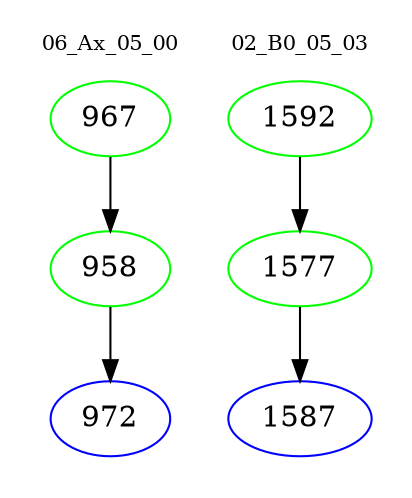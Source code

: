 digraph{
subgraph cluster_0 {
color = white
label = "06_Ax_05_00";
fontsize=10;
T0_967 [label="967", color="green"]
T0_967 -> T0_958 [color="black"]
T0_958 [label="958", color="green"]
T0_958 -> T0_972 [color="black"]
T0_972 [label="972", color="blue"]
}
subgraph cluster_1 {
color = white
label = "02_B0_05_03";
fontsize=10;
T1_1592 [label="1592", color="green"]
T1_1592 -> T1_1577 [color="black"]
T1_1577 [label="1577", color="green"]
T1_1577 -> T1_1587 [color="black"]
T1_1587 [label="1587", color="blue"]
}
}
